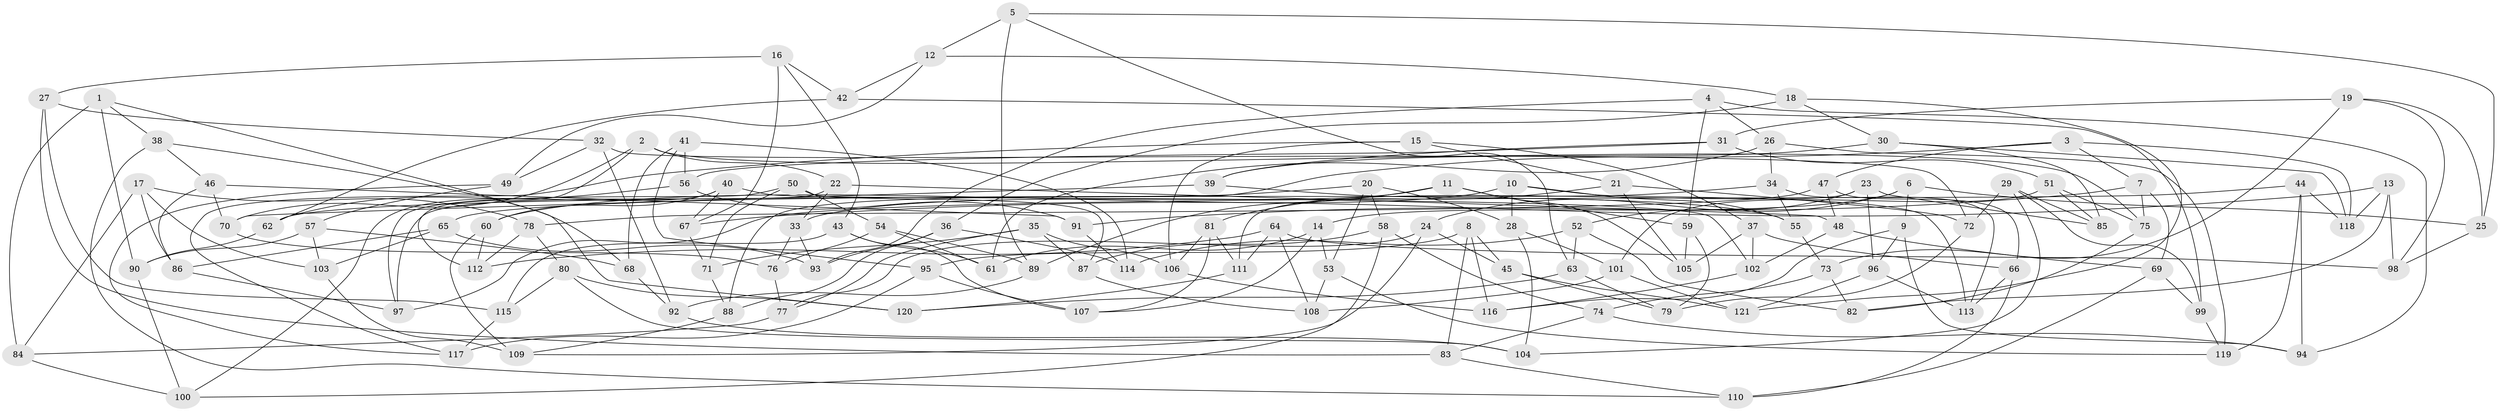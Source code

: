// Generated by graph-tools (version 1.1) at 2025/11/02/27/25 16:11:45]
// undirected, 121 vertices, 242 edges
graph export_dot {
graph [start="1"]
  node [color=gray90,style=filled];
  1;
  2;
  3;
  4;
  5;
  6;
  7;
  8;
  9;
  10;
  11;
  12;
  13;
  14;
  15;
  16;
  17;
  18;
  19;
  20;
  21;
  22;
  23;
  24;
  25;
  26;
  27;
  28;
  29;
  30;
  31;
  32;
  33;
  34;
  35;
  36;
  37;
  38;
  39;
  40;
  41;
  42;
  43;
  44;
  45;
  46;
  47;
  48;
  49;
  50;
  51;
  52;
  53;
  54;
  55;
  56;
  57;
  58;
  59;
  60;
  61;
  62;
  63;
  64;
  65;
  66;
  67;
  68;
  69;
  70;
  71;
  72;
  73;
  74;
  75;
  76;
  77;
  78;
  79;
  80;
  81;
  82;
  83;
  84;
  85;
  86;
  87;
  88;
  89;
  90;
  91;
  92;
  93;
  94;
  95;
  96;
  97;
  98;
  99;
  100;
  101;
  102;
  103;
  104;
  105;
  106;
  107;
  108;
  109;
  110;
  111;
  112;
  113;
  114;
  115;
  116;
  117;
  118;
  119;
  120;
  121;
  1 -- 120;
  1 -- 90;
  1 -- 38;
  1 -- 84;
  2 -- 22;
  2 -- 70;
  2 -- 112;
  2 -- 75;
  3 -- 7;
  3 -- 118;
  3 -- 47;
  3 -- 88;
  4 -- 26;
  4 -- 59;
  4 -- 93;
  4 -- 94;
  5 -- 25;
  5 -- 12;
  5 -- 89;
  5 -- 63;
  6 -- 25;
  6 -- 9;
  6 -- 24;
  6 -- 14;
  7 -- 69;
  7 -- 75;
  7 -- 91;
  8 -- 45;
  8 -- 95;
  8 -- 116;
  8 -- 83;
  9 -- 96;
  9 -- 94;
  9 -- 116;
  10 -- 28;
  10 -- 60;
  10 -- 113;
  10 -- 55;
  11 -- 33;
  11 -- 105;
  11 -- 89;
  11 -- 59;
  12 -- 42;
  12 -- 49;
  12 -- 18;
  13 -- 98;
  13 -- 118;
  13 -- 82;
  13 -- 67;
  14 -- 61;
  14 -- 53;
  14 -- 107;
  15 -- 37;
  15 -- 21;
  15 -- 106;
  15 -- 117;
  16 -- 27;
  16 -- 42;
  16 -- 67;
  16 -- 43;
  17 -- 103;
  17 -- 78;
  17 -- 86;
  17 -- 84;
  18 -- 36;
  18 -- 30;
  18 -- 121;
  19 -- 31;
  19 -- 98;
  19 -- 25;
  19 -- 73;
  20 -- 28;
  20 -- 58;
  20 -- 62;
  20 -- 53;
  21 -- 105;
  21 -- 81;
  21 -- 72;
  22 -- 97;
  22 -- 33;
  22 -- 48;
  23 -- 85;
  23 -- 96;
  23 -- 52;
  23 -- 111;
  24 -- 45;
  24 -- 109;
  24 -- 77;
  25 -- 98;
  26 -- 34;
  26 -- 61;
  26 -- 119;
  27 -- 115;
  27 -- 83;
  27 -- 32;
  28 -- 104;
  28 -- 101;
  29 -- 99;
  29 -- 104;
  29 -- 72;
  29 -- 85;
  30 -- 39;
  30 -- 85;
  30 -- 118;
  31 -- 51;
  31 -- 39;
  31 -- 56;
  32 -- 49;
  32 -- 72;
  32 -- 92;
  33 -- 76;
  33 -- 93;
  34 -- 113;
  34 -- 55;
  34 -- 65;
  35 -- 71;
  35 -- 87;
  35 -- 106;
  35 -- 77;
  36 -- 114;
  36 -- 88;
  36 -- 93;
  37 -- 102;
  37 -- 105;
  37 -- 66;
  38 -- 110;
  38 -- 68;
  38 -- 46;
  39 -- 55;
  39 -- 70;
  40 -- 60;
  40 -- 67;
  40 -- 102;
  40 -- 100;
  41 -- 68;
  41 -- 95;
  41 -- 114;
  41 -- 56;
  42 -- 62;
  42 -- 99;
  43 -- 107;
  43 -- 61;
  43 -- 115;
  44 -- 94;
  44 -- 118;
  44 -- 119;
  44 -- 97;
  45 -- 79;
  45 -- 121;
  46 -- 70;
  46 -- 91;
  46 -- 86;
  47 -- 48;
  47 -- 66;
  47 -- 78;
  48 -- 69;
  48 -- 102;
  49 -- 57;
  49 -- 117;
  50 -- 87;
  50 -- 54;
  50 -- 97;
  50 -- 71;
  51 -- 75;
  51 -- 101;
  51 -- 85;
  52 -- 63;
  52 -- 82;
  52 -- 114;
  53 -- 119;
  53 -- 108;
  54 -- 76;
  54 -- 89;
  54 -- 61;
  55 -- 73;
  56 -- 62;
  56 -- 91;
  57 -- 103;
  57 -- 90;
  57 -- 68;
  58 -- 74;
  58 -- 87;
  58 -- 100;
  59 -- 105;
  59 -- 79;
  60 -- 112;
  60 -- 109;
  62 -- 90;
  63 -- 120;
  63 -- 79;
  64 -- 98;
  64 -- 108;
  64 -- 112;
  64 -- 111;
  65 -- 86;
  65 -- 93;
  65 -- 103;
  66 -- 113;
  66 -- 110;
  67 -- 71;
  68 -- 92;
  69 -- 99;
  69 -- 110;
  70 -- 76;
  71 -- 88;
  72 -- 79;
  73 -- 74;
  73 -- 82;
  74 -- 83;
  74 -- 94;
  75 -- 82;
  76 -- 77;
  77 -- 84;
  78 -- 80;
  78 -- 112;
  80 -- 120;
  80 -- 104;
  80 -- 115;
  81 -- 111;
  81 -- 107;
  81 -- 106;
  83 -- 110;
  84 -- 100;
  86 -- 97;
  87 -- 108;
  88 -- 109;
  89 -- 92;
  90 -- 100;
  91 -- 114;
  92 -- 104;
  95 -- 107;
  95 -- 117;
  96 -- 113;
  96 -- 121;
  99 -- 119;
  101 -- 121;
  101 -- 108;
  102 -- 116;
  103 -- 109;
  106 -- 116;
  111 -- 120;
  115 -- 117;
}

